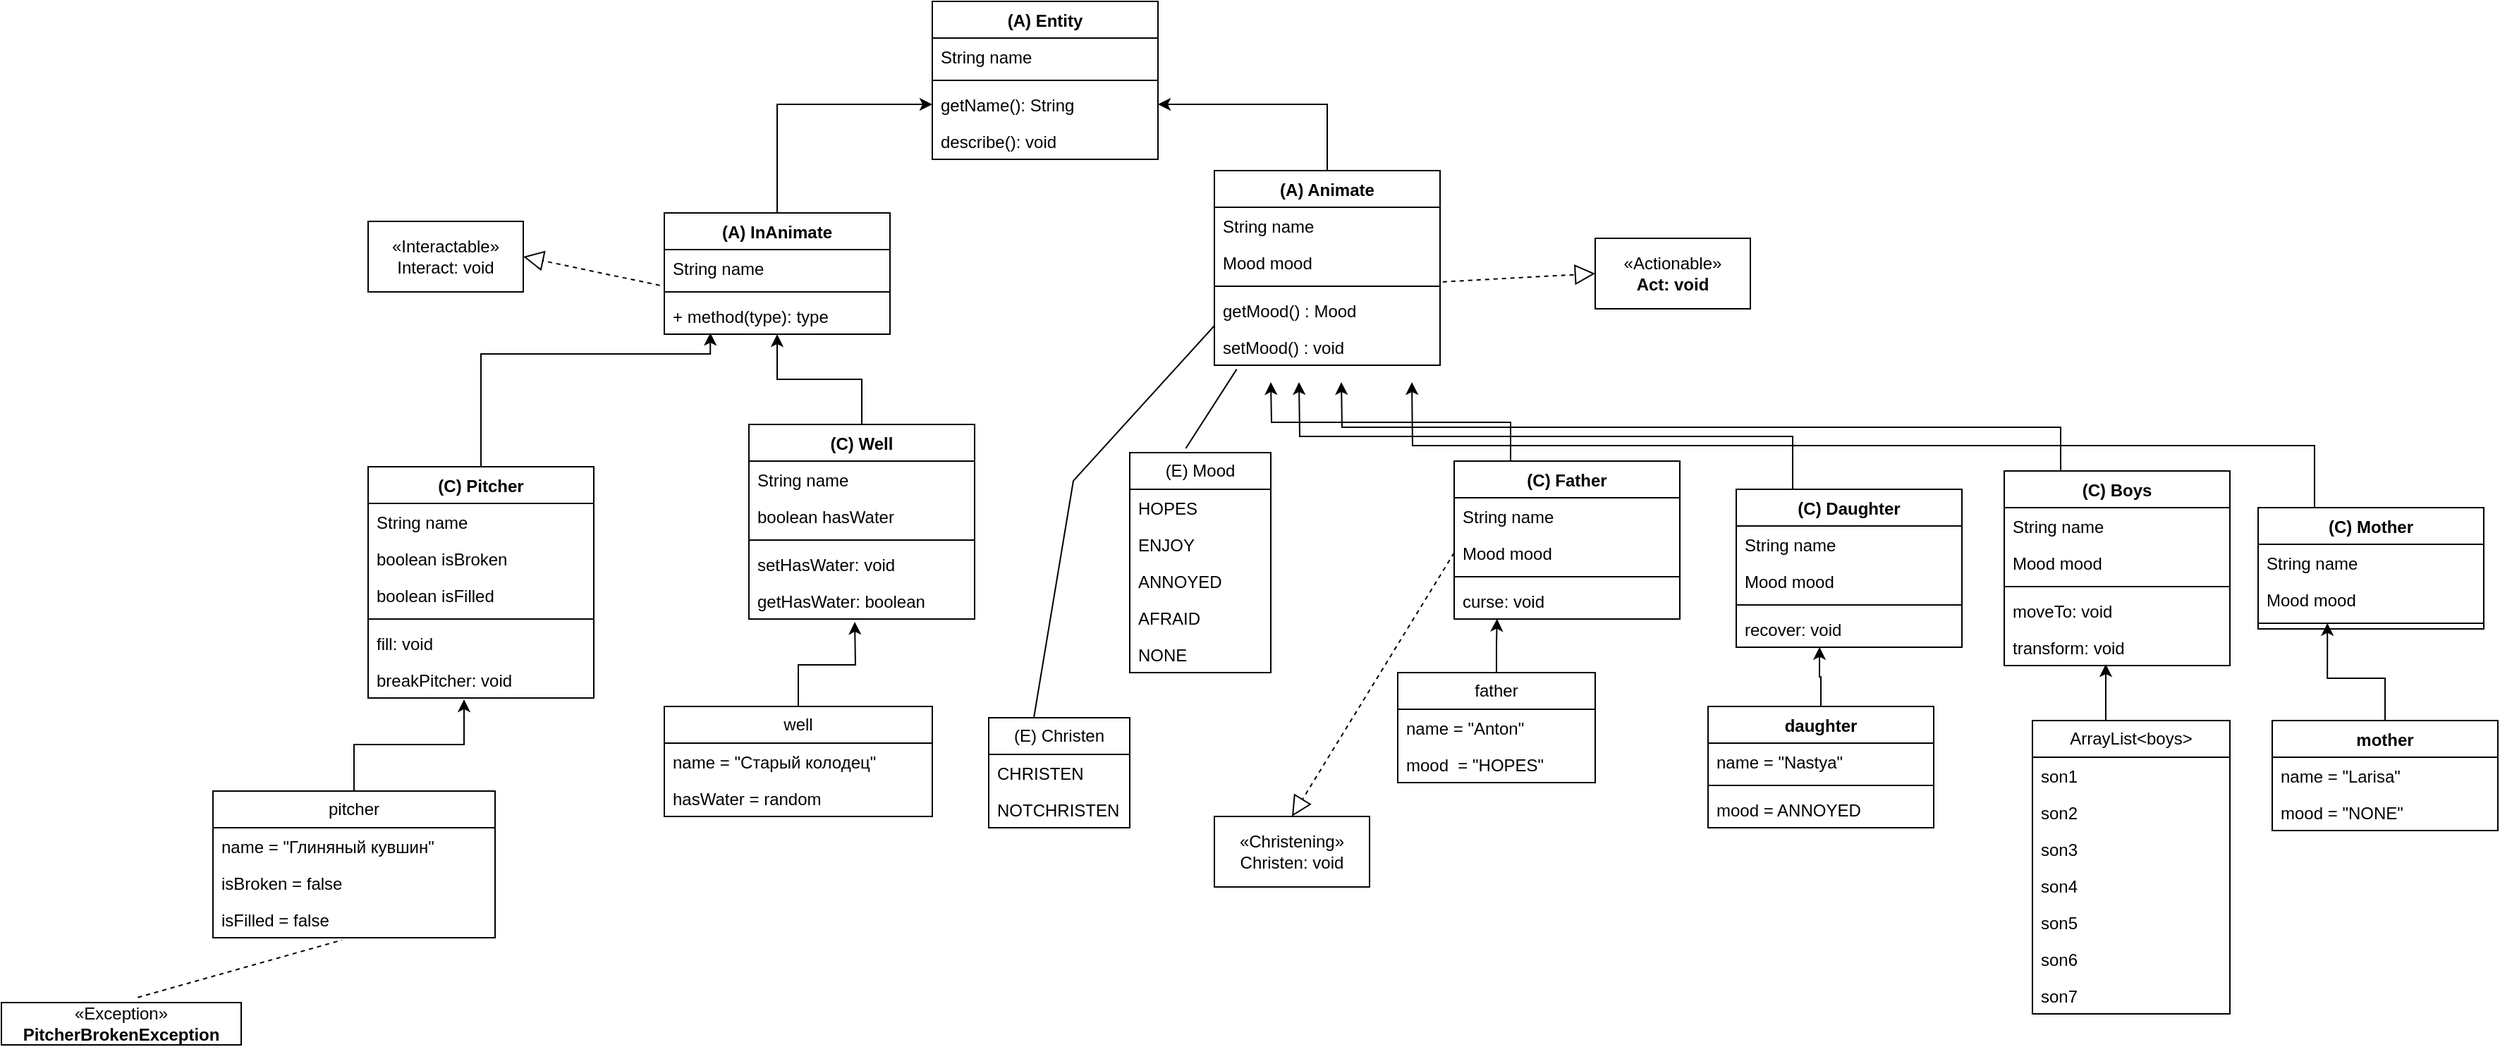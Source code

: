 <mxfile version="25.0.2">
  <diagram name="Страница — 1" id="azBhv01O-wjYVOBtYrfg">
    <mxGraphModel dx="1312" dy="895" grid="1" gridSize="10" guides="1" tooltips="1" connect="1" arrows="1" fold="1" page="1" pageScale="1" pageWidth="3300" pageHeight="2339" math="0" shadow="0">
      <root>
        <mxCell id="0" />
        <mxCell id="1" parent="0" />
        <mxCell id="X4Q98o9VTsKK6Nhpqr6--5" value="(A) Entity" style="swimlane;fontStyle=1;align=center;verticalAlign=top;childLayout=stackLayout;horizontal=1;startSize=26;horizontalStack=0;resizeParent=1;resizeParentMax=0;resizeLast=0;collapsible=1;marginBottom=0;whiteSpace=wrap;html=1;" parent="1" vertex="1">
          <mxGeometry x="1810" y="50" width="160" height="112" as="geometry" />
        </mxCell>
        <mxCell id="X4Q98o9VTsKK6Nhpqr6--6" value="String name&amp;nbsp;" style="text;strokeColor=none;fillColor=none;align=left;verticalAlign=top;spacingLeft=4;spacingRight=4;overflow=hidden;rotatable=0;points=[[0,0.5],[1,0.5]];portConstraint=eastwest;whiteSpace=wrap;html=1;" parent="X4Q98o9VTsKK6Nhpqr6--5" vertex="1">
          <mxGeometry y="26" width="160" height="26" as="geometry" />
        </mxCell>
        <mxCell id="X4Q98o9VTsKK6Nhpqr6--7" value="" style="line;strokeWidth=1;fillColor=none;align=left;verticalAlign=middle;spacingTop=-1;spacingLeft=3;spacingRight=3;rotatable=0;labelPosition=right;points=[];portConstraint=eastwest;strokeColor=inherit;" parent="X4Q98o9VTsKK6Nhpqr6--5" vertex="1">
          <mxGeometry y="52" width="160" height="8" as="geometry" />
        </mxCell>
        <mxCell id="X4Q98o9VTsKK6Nhpqr6--8" value="getName(): String" style="text;strokeColor=none;fillColor=none;align=left;verticalAlign=top;spacingLeft=4;spacingRight=4;overflow=hidden;rotatable=0;points=[[0,0.5],[1,0.5]];portConstraint=eastwest;whiteSpace=wrap;html=1;" parent="X4Q98o9VTsKK6Nhpqr6--5" vertex="1">
          <mxGeometry y="60" width="160" height="26" as="geometry" />
        </mxCell>
        <mxCell id="X4Q98o9VTsKK6Nhpqr6--76" value="describe(): void" style="text;strokeColor=none;fillColor=none;align=left;verticalAlign=top;spacingLeft=4;spacingRight=4;overflow=hidden;rotatable=0;points=[[0,0.5],[1,0.5]];portConstraint=eastwest;whiteSpace=wrap;html=1;" parent="X4Q98o9VTsKK6Nhpqr6--5" vertex="1">
          <mxGeometry y="86" width="160" height="26" as="geometry" />
        </mxCell>
        <mxCell id="X4Q98o9VTsKK6Nhpqr6--96" style="edgeStyle=orthogonalEdgeStyle;rounded=0;orthogonalLoop=1;jettySize=auto;html=1;exitX=0.5;exitY=0;exitDx=0;exitDy=0;entryX=1;entryY=0.5;entryDx=0;entryDy=0;" parent="1" source="X4Q98o9VTsKK6Nhpqr6--9" target="X4Q98o9VTsKK6Nhpqr6--8" edge="1">
          <mxGeometry relative="1" as="geometry" />
        </mxCell>
        <mxCell id="X4Q98o9VTsKK6Nhpqr6--9" value="(A) Animate" style="swimlane;fontStyle=1;align=center;verticalAlign=top;childLayout=stackLayout;horizontal=1;startSize=26;horizontalStack=0;resizeParent=1;resizeParentMax=0;resizeLast=0;collapsible=1;marginBottom=0;whiteSpace=wrap;html=1;" parent="1" vertex="1">
          <mxGeometry x="2010" y="170" width="160" height="138" as="geometry" />
        </mxCell>
        <mxCell id="X4Q98o9VTsKK6Nhpqr6--99" value="String name" style="text;strokeColor=none;fillColor=none;align=left;verticalAlign=top;spacingLeft=4;spacingRight=4;overflow=hidden;rotatable=0;points=[[0,0.5],[1,0.5]];portConstraint=eastwest;whiteSpace=wrap;html=1;" parent="X4Q98o9VTsKK6Nhpqr6--9" vertex="1">
          <mxGeometry y="26" width="160" height="26" as="geometry" />
        </mxCell>
        <mxCell id="X4Q98o9VTsKK6Nhpqr6--10" value="Mood mood" style="text;strokeColor=none;fillColor=none;align=left;verticalAlign=top;spacingLeft=4;spacingRight=4;overflow=hidden;rotatable=0;points=[[0,0.5],[1,0.5]];portConstraint=eastwest;whiteSpace=wrap;html=1;" parent="X4Q98o9VTsKK6Nhpqr6--9" vertex="1">
          <mxGeometry y="52" width="160" height="26" as="geometry" />
        </mxCell>
        <mxCell id="X4Q98o9VTsKK6Nhpqr6--11" value="" style="line;strokeWidth=1;fillColor=none;align=left;verticalAlign=middle;spacingTop=-1;spacingLeft=3;spacingRight=3;rotatable=0;labelPosition=right;points=[];portConstraint=eastwest;strokeColor=inherit;" parent="X4Q98o9VTsKK6Nhpqr6--9" vertex="1">
          <mxGeometry y="78" width="160" height="8" as="geometry" />
        </mxCell>
        <mxCell id="X4Q98o9VTsKK6Nhpqr6--12" value="getMood() : Mood" style="text;strokeColor=none;fillColor=none;align=left;verticalAlign=top;spacingLeft=4;spacingRight=4;overflow=hidden;rotatable=0;points=[[0,0.5],[1,0.5]];portConstraint=eastwest;whiteSpace=wrap;html=1;" parent="X4Q98o9VTsKK6Nhpqr6--9" vertex="1">
          <mxGeometry y="86" width="160" height="26" as="geometry" />
        </mxCell>
        <mxCell id="X4Q98o9VTsKK6Nhpqr6--98" value="setMood() : void" style="text;strokeColor=none;fillColor=none;align=left;verticalAlign=top;spacingLeft=4;spacingRight=4;overflow=hidden;rotatable=0;points=[[0,0.5],[1,0.5]];portConstraint=eastwest;whiteSpace=wrap;html=1;" parent="X4Q98o9VTsKK6Nhpqr6--9" vertex="1">
          <mxGeometry y="112" width="160" height="26" as="geometry" />
        </mxCell>
        <mxCell id="X4Q98o9VTsKK6Nhpqr6--95" style="edgeStyle=orthogonalEdgeStyle;rounded=0;orthogonalLoop=1;jettySize=auto;html=1;entryX=0;entryY=0.5;entryDx=0;entryDy=0;" parent="1" source="X4Q98o9VTsKK6Nhpqr6--17" target="X4Q98o9VTsKK6Nhpqr6--8" edge="1">
          <mxGeometry relative="1" as="geometry" />
        </mxCell>
        <mxCell id="X4Q98o9VTsKK6Nhpqr6--17" value="(A) InAnimate" style="swimlane;fontStyle=1;align=center;verticalAlign=top;childLayout=stackLayout;horizontal=1;startSize=26;horizontalStack=0;resizeParent=1;resizeParentMax=0;resizeLast=0;collapsible=1;marginBottom=0;whiteSpace=wrap;html=1;" parent="1" vertex="1">
          <mxGeometry x="1620" y="200" width="160" height="86" as="geometry" />
        </mxCell>
        <mxCell id="X4Q98o9VTsKK6Nhpqr6--18" value="String name" style="text;strokeColor=none;fillColor=none;align=left;verticalAlign=top;spacingLeft=4;spacingRight=4;overflow=hidden;rotatable=0;points=[[0,0.5],[1,0.5]];portConstraint=eastwest;whiteSpace=wrap;html=1;" parent="X4Q98o9VTsKK6Nhpqr6--17" vertex="1">
          <mxGeometry y="26" width="160" height="26" as="geometry" />
        </mxCell>
        <mxCell id="X4Q98o9VTsKK6Nhpqr6--19" value="" style="line;strokeWidth=1;fillColor=none;align=left;verticalAlign=middle;spacingTop=-1;spacingLeft=3;spacingRight=3;rotatable=0;labelPosition=right;points=[];portConstraint=eastwest;strokeColor=inherit;" parent="X4Q98o9VTsKK6Nhpqr6--17" vertex="1">
          <mxGeometry y="52" width="160" height="8" as="geometry" />
        </mxCell>
        <mxCell id="X4Q98o9VTsKK6Nhpqr6--20" value="+ method(type): type" style="text;strokeColor=none;fillColor=none;align=left;verticalAlign=top;spacingLeft=4;spacingRight=4;overflow=hidden;rotatable=0;points=[[0,0.5],[1,0.5]];portConstraint=eastwest;whiteSpace=wrap;html=1;" parent="X4Q98o9VTsKK6Nhpqr6--17" vertex="1">
          <mxGeometry y="60" width="160" height="26" as="geometry" />
        </mxCell>
        <mxCell id="X4Q98o9VTsKK6Nhpqr6--87" style="edgeStyle=orthogonalEdgeStyle;rounded=0;orthogonalLoop=1;jettySize=auto;html=1;exitX=0.5;exitY=0;exitDx=0;exitDy=0;entryX=0.5;entryY=1;entryDx=0;entryDy=0;" parent="1" source="X4Q98o9VTsKK6Nhpqr6--35" target="X4Q98o9VTsKK6Nhpqr6--17" edge="1">
          <mxGeometry relative="1" as="geometry">
            <mxPoint x="1700" y="300" as="targetPoint" />
          </mxGeometry>
        </mxCell>
        <mxCell id="X4Q98o9VTsKK6Nhpqr6--35" value="(С) Well" style="swimlane;fontStyle=1;align=center;verticalAlign=top;childLayout=stackLayout;horizontal=1;startSize=26;horizontalStack=0;resizeParent=1;resizeParentMax=0;resizeLast=0;collapsible=1;marginBottom=0;whiteSpace=wrap;html=1;" parent="1" vertex="1">
          <mxGeometry x="1680" y="350" width="160" height="138" as="geometry" />
        </mxCell>
        <mxCell id="X4Q98o9VTsKK6Nhpqr6--36" value="String name" style="text;strokeColor=none;fillColor=none;align=left;verticalAlign=top;spacingLeft=4;spacingRight=4;overflow=hidden;rotatable=0;points=[[0,0.5],[1,0.5]];portConstraint=eastwest;whiteSpace=wrap;html=1;" parent="X4Q98o9VTsKK6Nhpqr6--35" vertex="1">
          <mxGeometry y="26" width="160" height="26" as="geometry" />
        </mxCell>
        <mxCell id="X4Q98o9VTsKK6Nhpqr6--136" value="boolean hasWater" style="text;strokeColor=none;fillColor=none;align=left;verticalAlign=top;spacingLeft=4;spacingRight=4;overflow=hidden;rotatable=0;points=[[0,0.5],[1,0.5]];portConstraint=eastwest;whiteSpace=wrap;html=1;" parent="X4Q98o9VTsKK6Nhpqr6--35" vertex="1">
          <mxGeometry y="52" width="160" height="26" as="geometry" />
        </mxCell>
        <mxCell id="X4Q98o9VTsKK6Nhpqr6--37" value="" style="line;strokeWidth=1;fillColor=none;align=left;verticalAlign=middle;spacingTop=-1;spacingLeft=3;spacingRight=3;rotatable=0;labelPosition=right;points=[];portConstraint=eastwest;strokeColor=inherit;" parent="X4Q98o9VTsKK6Nhpqr6--35" vertex="1">
          <mxGeometry y="78" width="160" height="8" as="geometry" />
        </mxCell>
        <mxCell id="X4Q98o9VTsKK6Nhpqr6--38" value="setHasWater: void&lt;div&gt;&lt;br&gt;&lt;/div&gt;" style="text;strokeColor=none;fillColor=none;align=left;verticalAlign=top;spacingLeft=4;spacingRight=4;overflow=hidden;rotatable=0;points=[[0,0.5],[1,0.5]];portConstraint=eastwest;whiteSpace=wrap;html=1;" parent="X4Q98o9VTsKK6Nhpqr6--35" vertex="1">
          <mxGeometry y="86" width="160" height="26" as="geometry" />
        </mxCell>
        <mxCell id="X4Q98o9VTsKK6Nhpqr6--137" value="getHasWater: boolean&lt;div&gt;&lt;br&gt;&lt;/div&gt;" style="text;strokeColor=none;fillColor=none;align=left;verticalAlign=top;spacingLeft=4;spacingRight=4;overflow=hidden;rotatable=0;points=[[0,0.5],[1,0.5]];portConstraint=eastwest;whiteSpace=wrap;html=1;" parent="X4Q98o9VTsKK6Nhpqr6--35" vertex="1">
          <mxGeometry y="112" width="160" height="26" as="geometry" />
        </mxCell>
        <mxCell id="X4Q98o9VTsKK6Nhpqr6--89" style="edgeStyle=orthogonalEdgeStyle;rounded=0;orthogonalLoop=1;jettySize=auto;html=1;entryX=0.204;entryY=0.962;entryDx=0;entryDy=0;entryPerimeter=0;" parent="1" source="X4Q98o9VTsKK6Nhpqr6--47" target="X4Q98o9VTsKK6Nhpqr6--20" edge="1">
          <mxGeometry relative="1" as="geometry">
            <mxPoint x="1520" y="300" as="targetPoint" />
            <Array as="points">
              <mxPoint x="1490" y="300" />
              <mxPoint x="1653" y="300" />
            </Array>
          </mxGeometry>
        </mxCell>
        <mxCell id="X4Q98o9VTsKK6Nhpqr6--47" value="(С) Pitcher" style="swimlane;fontStyle=1;align=center;verticalAlign=top;childLayout=stackLayout;horizontal=1;startSize=26;horizontalStack=0;resizeParent=1;resizeParentMax=0;resizeLast=0;collapsible=1;marginBottom=0;whiteSpace=wrap;html=1;" parent="1" vertex="1">
          <mxGeometry x="1410" y="380" width="160" height="164" as="geometry" />
        </mxCell>
        <mxCell id="X4Q98o9VTsKK6Nhpqr6--48" value="String name&amp;nbsp;&lt;div&gt;&lt;br&gt;&lt;/div&gt;" style="text;strokeColor=none;fillColor=none;align=left;verticalAlign=top;spacingLeft=4;spacingRight=4;overflow=hidden;rotatable=0;points=[[0,0.5],[1,0.5]];portConstraint=eastwest;whiteSpace=wrap;html=1;" parent="X4Q98o9VTsKK6Nhpqr6--47" vertex="1">
          <mxGeometry y="26" width="160" height="26" as="geometry" />
        </mxCell>
        <mxCell id="X4Q98o9VTsKK6Nhpqr6--133" value="boolean isBroken" style="text;strokeColor=none;fillColor=none;align=left;verticalAlign=top;spacingLeft=4;spacingRight=4;overflow=hidden;rotatable=0;points=[[0,0.5],[1,0.5]];portConstraint=eastwest;whiteSpace=wrap;html=1;" parent="X4Q98o9VTsKK6Nhpqr6--47" vertex="1">
          <mxGeometry y="52" width="160" height="26" as="geometry" />
        </mxCell>
        <mxCell id="X4Q98o9VTsKK6Nhpqr6--134" value="boolean isFilled" style="text;strokeColor=none;fillColor=none;align=left;verticalAlign=top;spacingLeft=4;spacingRight=4;overflow=hidden;rotatable=0;points=[[0,0.5],[1,0.5]];portConstraint=eastwest;whiteSpace=wrap;html=1;" parent="X4Q98o9VTsKK6Nhpqr6--47" vertex="1">
          <mxGeometry y="78" width="160" height="26" as="geometry" />
        </mxCell>
        <mxCell id="X4Q98o9VTsKK6Nhpqr6--49" value="" style="line;strokeWidth=1;fillColor=none;align=left;verticalAlign=middle;spacingTop=-1;spacingLeft=3;spacingRight=3;rotatable=0;labelPosition=right;points=[];portConstraint=eastwest;strokeColor=inherit;" parent="X4Q98o9VTsKK6Nhpqr6--47" vertex="1">
          <mxGeometry y="104" width="160" height="8" as="geometry" />
        </mxCell>
        <mxCell id="X4Q98o9VTsKK6Nhpqr6--50" value="fill: void" style="text;strokeColor=none;fillColor=none;align=left;verticalAlign=top;spacingLeft=4;spacingRight=4;overflow=hidden;rotatable=0;points=[[0,0.5],[1,0.5]];portConstraint=eastwest;whiteSpace=wrap;html=1;" parent="X4Q98o9VTsKK6Nhpqr6--47" vertex="1">
          <mxGeometry y="112" width="160" height="26" as="geometry" />
        </mxCell>
        <mxCell id="X4Q98o9VTsKK6Nhpqr6--135" value="breakPitcher: void" style="text;strokeColor=none;fillColor=none;align=left;verticalAlign=top;spacingLeft=4;spacingRight=4;overflow=hidden;rotatable=0;points=[[0,0.5],[1,0.5]];portConstraint=eastwest;whiteSpace=wrap;html=1;" parent="X4Q98o9VTsKK6Nhpqr6--47" vertex="1">
          <mxGeometry y="138" width="160" height="26" as="geometry" />
        </mxCell>
        <mxCell id="X4Q98o9VTsKK6Nhpqr6--132" style="edgeStyle=orthogonalEdgeStyle;rounded=0;orthogonalLoop=1;jettySize=auto;html=1;exitX=0.25;exitY=0;exitDx=0;exitDy=0;" parent="1" source="X4Q98o9VTsKK6Nhpqr6--55" edge="1">
          <mxGeometry relative="1" as="geometry">
            <mxPoint x="2150.0" y="320" as="targetPoint" />
          </mxGeometry>
        </mxCell>
        <mxCell id="X4Q98o9VTsKK6Nhpqr6--55" value="(С) Mother" style="swimlane;fontStyle=1;align=center;verticalAlign=top;childLayout=stackLayout;horizontal=1;startSize=26;horizontalStack=0;resizeParent=1;resizeParentMax=0;resizeLast=0;collapsible=1;marginBottom=0;whiteSpace=wrap;html=1;" parent="1" vertex="1">
          <mxGeometry x="2750" y="409" width="160" height="86" as="geometry" />
        </mxCell>
        <mxCell id="X4Q98o9VTsKK6Nhpqr6--56" value="String name" style="text;strokeColor=none;fillColor=none;align=left;verticalAlign=top;spacingLeft=4;spacingRight=4;overflow=hidden;rotatable=0;points=[[0,0.5],[1,0.5]];portConstraint=eastwest;whiteSpace=wrap;html=1;" parent="X4Q98o9VTsKK6Nhpqr6--55" vertex="1">
          <mxGeometry y="26" width="160" height="26" as="geometry" />
        </mxCell>
        <mxCell id="X4Q98o9VTsKK6Nhpqr6--58" value="Mood mood" style="text;strokeColor=none;fillColor=none;align=left;verticalAlign=top;spacingLeft=4;spacingRight=4;overflow=hidden;rotatable=0;points=[[0,0.5],[1,0.5]];portConstraint=eastwest;whiteSpace=wrap;html=1;" parent="X4Q98o9VTsKK6Nhpqr6--55" vertex="1">
          <mxGeometry y="52" width="160" height="26" as="geometry" />
        </mxCell>
        <mxCell id="X4Q98o9VTsKK6Nhpqr6--57" value="" style="line;strokeWidth=1;fillColor=none;align=left;verticalAlign=middle;spacingTop=-1;spacingLeft=3;spacingRight=3;rotatable=0;labelPosition=right;points=[];portConstraint=eastwest;strokeColor=inherit;" parent="X4Q98o9VTsKK6Nhpqr6--55" vertex="1">
          <mxGeometry y="78" width="160" height="8" as="geometry" />
        </mxCell>
        <mxCell id="X4Q98o9VTsKK6Nhpqr6--131" style="edgeStyle=orthogonalEdgeStyle;rounded=0;orthogonalLoop=1;jettySize=auto;html=1;exitX=0.25;exitY=0;exitDx=0;exitDy=0;" parent="1" source="X4Q98o9VTsKK6Nhpqr6--59" edge="1">
          <mxGeometry relative="1" as="geometry">
            <mxPoint x="2100.0" y="320" as="targetPoint" />
          </mxGeometry>
        </mxCell>
        <mxCell id="X4Q98o9VTsKK6Nhpqr6--59" value="(С) Boys" style="swimlane;fontStyle=1;align=center;verticalAlign=top;childLayout=stackLayout;horizontal=1;startSize=26;horizontalStack=0;resizeParent=1;resizeParentMax=0;resizeLast=0;collapsible=1;marginBottom=0;whiteSpace=wrap;html=1;" parent="1" vertex="1">
          <mxGeometry x="2570" y="383" width="160" height="138" as="geometry" />
        </mxCell>
        <mxCell id="X4Q98o9VTsKK6Nhpqr6--60" value="String name&lt;div&gt;&lt;br&gt;&lt;/div&gt;" style="text;strokeColor=none;fillColor=none;align=left;verticalAlign=top;spacingLeft=4;spacingRight=4;overflow=hidden;rotatable=0;points=[[0,0.5],[1,0.5]];portConstraint=eastwest;whiteSpace=wrap;html=1;" parent="X4Q98o9VTsKK6Nhpqr6--59" vertex="1">
          <mxGeometry y="26" width="160" height="26" as="geometry" />
        </mxCell>
        <mxCell id="X4Q98o9VTsKK6Nhpqr6--125" value="&lt;div&gt;Mood mood&lt;/div&gt;" style="text;strokeColor=none;fillColor=none;align=left;verticalAlign=top;spacingLeft=4;spacingRight=4;overflow=hidden;rotatable=0;points=[[0,0.5],[1,0.5]];portConstraint=eastwest;whiteSpace=wrap;html=1;" parent="X4Q98o9VTsKK6Nhpqr6--59" vertex="1">
          <mxGeometry y="52" width="160" height="26" as="geometry" />
        </mxCell>
        <mxCell id="X4Q98o9VTsKK6Nhpqr6--61" value="" style="line;strokeWidth=1;fillColor=none;align=left;verticalAlign=middle;spacingTop=-1;spacingLeft=3;spacingRight=3;rotatable=0;labelPosition=right;points=[];portConstraint=eastwest;strokeColor=inherit;" parent="X4Q98o9VTsKK6Nhpqr6--59" vertex="1">
          <mxGeometry y="78" width="160" height="8" as="geometry" />
        </mxCell>
        <mxCell id="X4Q98o9VTsKK6Nhpqr6--62" value="moveTo: void" style="text;strokeColor=none;fillColor=none;align=left;verticalAlign=top;spacingLeft=4;spacingRight=4;overflow=hidden;rotatable=0;points=[[0,0.5],[1,0.5]];portConstraint=eastwest;whiteSpace=wrap;html=1;" parent="X4Q98o9VTsKK6Nhpqr6--59" vertex="1">
          <mxGeometry y="86" width="160" height="26" as="geometry" />
        </mxCell>
        <mxCell id="X4Q98o9VTsKK6Nhpqr6--126" value="transform: void" style="text;strokeColor=none;fillColor=none;align=left;verticalAlign=top;spacingLeft=4;spacingRight=4;overflow=hidden;rotatable=0;points=[[0,0.5],[1,0.5]];portConstraint=eastwest;whiteSpace=wrap;html=1;" parent="X4Q98o9VTsKK6Nhpqr6--59" vertex="1">
          <mxGeometry y="112" width="160" height="26" as="geometry" />
        </mxCell>
        <mxCell id="X4Q98o9VTsKK6Nhpqr6--130" style="edgeStyle=orthogonalEdgeStyle;rounded=0;orthogonalLoop=1;jettySize=auto;html=1;exitX=0.25;exitY=0;exitDx=0;exitDy=0;" parent="1" source="X4Q98o9VTsKK6Nhpqr6--63" edge="1">
          <mxGeometry relative="1" as="geometry">
            <mxPoint x="2070" y="320" as="targetPoint" />
          </mxGeometry>
        </mxCell>
        <mxCell id="X4Q98o9VTsKK6Nhpqr6--63" value="(С) Daughter" style="swimlane;fontStyle=1;align=center;verticalAlign=top;childLayout=stackLayout;horizontal=1;startSize=26;horizontalStack=0;resizeParent=1;resizeParentMax=0;resizeLast=0;collapsible=1;marginBottom=0;whiteSpace=wrap;html=1;" parent="1" vertex="1">
          <mxGeometry x="2380" y="396" width="160" height="112" as="geometry" />
        </mxCell>
        <mxCell id="X4Q98o9VTsKK6Nhpqr6--64" value="String name" style="text;strokeColor=none;fillColor=none;align=left;verticalAlign=top;spacingLeft=4;spacingRight=4;overflow=hidden;rotatable=0;points=[[0,0.5],[1,0.5]];portConstraint=eastwest;whiteSpace=wrap;html=1;" parent="X4Q98o9VTsKK6Nhpqr6--63" vertex="1">
          <mxGeometry y="26" width="160" height="26" as="geometry" />
        </mxCell>
        <mxCell id="X4Q98o9VTsKK6Nhpqr6--127" value="Mood mood" style="text;strokeColor=none;fillColor=none;align=left;verticalAlign=top;spacingLeft=4;spacingRight=4;overflow=hidden;rotatable=0;points=[[0,0.5],[1,0.5]];portConstraint=eastwest;whiteSpace=wrap;html=1;" parent="X4Q98o9VTsKK6Nhpqr6--63" vertex="1">
          <mxGeometry y="52" width="160" height="26" as="geometry" />
        </mxCell>
        <mxCell id="X4Q98o9VTsKK6Nhpqr6--65" value="" style="line;strokeWidth=1;fillColor=none;align=left;verticalAlign=middle;spacingTop=-1;spacingLeft=3;spacingRight=3;rotatable=0;labelPosition=right;points=[];portConstraint=eastwest;strokeColor=inherit;" parent="X4Q98o9VTsKK6Nhpqr6--63" vertex="1">
          <mxGeometry y="78" width="160" height="8" as="geometry" />
        </mxCell>
        <mxCell id="X4Q98o9VTsKK6Nhpqr6--66" value="recover: void" style="text;strokeColor=none;fillColor=none;align=left;verticalAlign=top;spacingLeft=4;spacingRight=4;overflow=hidden;rotatable=0;points=[[0,0.5],[1,0.5]];portConstraint=eastwest;whiteSpace=wrap;html=1;" parent="X4Q98o9VTsKK6Nhpqr6--63" vertex="1">
          <mxGeometry y="86" width="160" height="26" as="geometry" />
        </mxCell>
        <mxCell id="X4Q98o9VTsKK6Nhpqr6--72" value="(E) Mood" style="swimlane;fontStyle=0;childLayout=stackLayout;horizontal=1;startSize=26;fillColor=none;horizontalStack=0;resizeParent=1;resizeParentMax=0;resizeLast=0;collapsible=1;marginBottom=0;whiteSpace=wrap;html=1;" parent="1" vertex="1">
          <mxGeometry x="1950" y="370" width="100" height="156" as="geometry" />
        </mxCell>
        <mxCell id="X4Q98o9VTsKK6Nhpqr6--73" value="HOPES" style="text;strokeColor=none;fillColor=none;align=left;verticalAlign=top;spacingLeft=4;spacingRight=4;overflow=hidden;rotatable=0;points=[[0,0.5],[1,0.5]];portConstraint=eastwest;whiteSpace=wrap;html=1;" parent="X4Q98o9VTsKK6Nhpqr6--72" vertex="1">
          <mxGeometry y="26" width="100" height="26" as="geometry" />
        </mxCell>
        <mxCell id="X4Q98o9VTsKK6Nhpqr6--74" value="ENJOY" style="text;strokeColor=none;fillColor=none;align=left;verticalAlign=top;spacingLeft=4;spacingRight=4;overflow=hidden;rotatable=0;points=[[0,0.5],[1,0.5]];portConstraint=eastwest;whiteSpace=wrap;html=1;" parent="X4Q98o9VTsKK6Nhpqr6--72" vertex="1">
          <mxGeometry y="52" width="100" height="26" as="geometry" />
        </mxCell>
        <mxCell id="X4Q98o9VTsKK6Nhpqr6--75" value="ANNOYED" style="text;strokeColor=none;fillColor=none;align=left;verticalAlign=top;spacingLeft=4;spacingRight=4;overflow=hidden;rotatable=0;points=[[0,0.5],[1,0.5]];portConstraint=eastwest;whiteSpace=wrap;html=1;" parent="X4Q98o9VTsKK6Nhpqr6--72" vertex="1">
          <mxGeometry y="78" width="100" height="26" as="geometry" />
        </mxCell>
        <mxCell id="X4Q98o9VTsKK6Nhpqr6--138" value="AFRAID" style="text;strokeColor=none;fillColor=none;align=left;verticalAlign=top;spacingLeft=4;spacingRight=4;overflow=hidden;rotatable=0;points=[[0,0.5],[1,0.5]];portConstraint=eastwest;whiteSpace=wrap;html=1;" parent="X4Q98o9VTsKK6Nhpqr6--72" vertex="1">
          <mxGeometry y="104" width="100" height="26" as="geometry" />
        </mxCell>
        <mxCell id="X4Q98o9VTsKK6Nhpqr6--140" value="NONE" style="text;strokeColor=none;fillColor=none;align=left;verticalAlign=top;spacingLeft=4;spacingRight=4;overflow=hidden;rotatable=0;points=[[0,0.5],[1,0.5]];portConstraint=eastwest;whiteSpace=wrap;html=1;" parent="X4Q98o9VTsKK6Nhpqr6--72" vertex="1">
          <mxGeometry y="130" width="100" height="26" as="geometry" />
        </mxCell>
        <mxCell id="X4Q98o9VTsKK6Nhpqr6--85" value="«Actionable»&lt;br&gt;&lt;b&gt;Act: void&lt;/b&gt;" style="html=1;whiteSpace=wrap;" parent="1" vertex="1">
          <mxGeometry x="2280" y="218" width="110" height="50" as="geometry" />
        </mxCell>
        <mxCell id="X4Q98o9VTsKK6Nhpqr6--86" value="«Interactable»&lt;br&gt;&lt;div&gt;Interact: void&lt;/div&gt;" style="html=1;whiteSpace=wrap;" parent="1" vertex="1">
          <mxGeometry x="1410" y="206" width="110" height="50" as="geometry" />
        </mxCell>
        <mxCell id="X4Q98o9VTsKK6Nhpqr6--93" value="" style="endArrow=block;dashed=1;endFill=0;endSize=12;html=1;rounded=0;exitX=-0.02;exitY=0.976;exitDx=0;exitDy=0;entryX=1;entryY=0.5;entryDx=0;entryDy=0;exitPerimeter=0;" parent="1" source="X4Q98o9VTsKK6Nhpqr6--18" target="X4Q98o9VTsKK6Nhpqr6--86" edge="1">
          <mxGeometry width="160" relative="1" as="geometry">
            <mxPoint x="1500" y="220" as="sourcePoint" />
            <mxPoint x="1530" y="243" as="targetPoint" />
          </mxGeometry>
        </mxCell>
        <mxCell id="X4Q98o9VTsKK6Nhpqr6--94" value="" style="endArrow=block;dashed=1;endFill=0;endSize=12;html=1;rounded=0;entryX=0;entryY=0.5;entryDx=0;entryDy=0;exitX=1.012;exitY=1.034;exitDx=0;exitDy=0;exitPerimeter=0;" parent="1" source="X4Q98o9VTsKK6Nhpqr6--10" target="X4Q98o9VTsKK6Nhpqr6--85" edge="1">
          <mxGeometry width="160" relative="1" as="geometry">
            <mxPoint x="1970" y="340" as="sourcePoint" />
            <mxPoint x="2130" y="340" as="targetPoint" />
            <Array as="points" />
          </mxGeometry>
        </mxCell>
        <mxCell id="X4Q98o9VTsKK6Nhpqr6--129" style="edgeStyle=orthogonalEdgeStyle;rounded=0;orthogonalLoop=1;jettySize=auto;html=1;exitX=0.25;exitY=0;exitDx=0;exitDy=0;" parent="1" source="X4Q98o9VTsKK6Nhpqr6--112" edge="1">
          <mxGeometry relative="1" as="geometry">
            <mxPoint x="2050.0" y="320" as="targetPoint" />
          </mxGeometry>
        </mxCell>
        <mxCell id="X4Q98o9VTsKK6Nhpqr6--112" value="(С) Father" style="swimlane;fontStyle=1;align=center;verticalAlign=top;childLayout=stackLayout;horizontal=1;startSize=26;horizontalStack=0;resizeParent=1;resizeParentMax=0;resizeLast=0;collapsible=1;marginBottom=0;whiteSpace=wrap;html=1;" parent="1" vertex="1">
          <mxGeometry x="2180" y="376" width="160" height="112" as="geometry" />
        </mxCell>
        <mxCell id="X4Q98o9VTsKK6Nhpqr6--120" value="String name" style="text;strokeColor=none;fillColor=none;align=left;verticalAlign=top;spacingLeft=4;spacingRight=4;overflow=hidden;rotatable=0;points=[[0,0.5],[1,0.5]];portConstraint=eastwest;whiteSpace=wrap;html=1;" parent="X4Q98o9VTsKK6Nhpqr6--112" vertex="1">
          <mxGeometry y="26" width="160" height="26" as="geometry" />
        </mxCell>
        <mxCell id="X4Q98o9VTsKK6Nhpqr6--113" value="Mood mood" style="text;strokeColor=none;fillColor=none;align=left;verticalAlign=top;spacingLeft=4;spacingRight=4;overflow=hidden;rotatable=0;points=[[0,0.5],[1,0.5]];portConstraint=eastwest;whiteSpace=wrap;html=1;" parent="X4Q98o9VTsKK6Nhpqr6--112" vertex="1">
          <mxGeometry y="52" width="160" height="26" as="geometry" />
        </mxCell>
        <mxCell id="X4Q98o9VTsKK6Nhpqr6--114" value="" style="line;strokeWidth=1;fillColor=none;align=left;verticalAlign=middle;spacingTop=-1;spacingLeft=3;spacingRight=3;rotatable=0;labelPosition=right;points=[];portConstraint=eastwest;strokeColor=inherit;" parent="X4Q98o9VTsKK6Nhpqr6--112" vertex="1">
          <mxGeometry y="78" width="160" height="8" as="geometry" />
        </mxCell>
        <mxCell id="X4Q98o9VTsKK6Nhpqr6--115" value="curse: void" style="text;strokeColor=none;fillColor=none;align=left;verticalAlign=top;spacingLeft=4;spacingRight=4;overflow=hidden;rotatable=0;points=[[0,0.5],[1,0.5]];portConstraint=eastwest;whiteSpace=wrap;html=1;" parent="X4Q98o9VTsKK6Nhpqr6--112" vertex="1">
          <mxGeometry y="86" width="160" height="26" as="geometry" />
        </mxCell>
        <mxCell id="X4Q98o9VTsKK6Nhpqr6--141" value="" style="endArrow=none;html=1;rounded=0;entryX=0.099;entryY=1.108;entryDx=0;entryDy=0;entryPerimeter=0;exitX=0.397;exitY=-0.019;exitDx=0;exitDy=0;exitPerimeter=0;" parent="1" source="X4Q98o9VTsKK6Nhpqr6--72" target="X4Q98o9VTsKK6Nhpqr6--98" edge="1">
          <mxGeometry relative="1" as="geometry">
            <mxPoint x="1990" y="360" as="sourcePoint" />
            <mxPoint x="2120" y="310" as="targetPoint" />
          </mxGeometry>
        </mxCell>
        <mxCell id="X4Q98o9VTsKK6Nhpqr6--142" value="pitcher" style="swimlane;fontStyle=0;childLayout=stackLayout;horizontal=1;startSize=26;fillColor=none;horizontalStack=0;resizeParent=1;resizeParentMax=0;resizeLast=0;collapsible=1;marginBottom=0;whiteSpace=wrap;html=1;" parent="1" vertex="1">
          <mxGeometry x="1300" y="610" width="200" height="104" as="geometry" />
        </mxCell>
        <mxCell id="X4Q98o9VTsKK6Nhpqr6--143" value="name = &quot;Глиняный кувшин&quot;" style="text;strokeColor=none;fillColor=none;align=left;verticalAlign=top;spacingLeft=4;spacingRight=4;overflow=hidden;rotatable=0;points=[[0,0.5],[1,0.5]];portConstraint=eastwest;whiteSpace=wrap;html=1;" parent="X4Q98o9VTsKK6Nhpqr6--142" vertex="1">
          <mxGeometry y="26" width="200" height="26" as="geometry" />
        </mxCell>
        <mxCell id="X4Q98o9VTsKK6Nhpqr6--144" value="isBroken = false" style="text;strokeColor=none;fillColor=none;align=left;verticalAlign=top;spacingLeft=4;spacingRight=4;overflow=hidden;rotatable=0;points=[[0,0.5],[1,0.5]];portConstraint=eastwest;whiteSpace=wrap;html=1;" parent="X4Q98o9VTsKK6Nhpqr6--142" vertex="1">
          <mxGeometry y="52" width="200" height="26" as="geometry" />
        </mxCell>
        <mxCell id="X4Q98o9VTsKK6Nhpqr6--145" value="isFilled = false" style="text;strokeColor=none;fillColor=none;align=left;verticalAlign=top;spacingLeft=4;spacingRight=4;overflow=hidden;rotatable=0;points=[[0,0.5],[1,0.5]];portConstraint=eastwest;whiteSpace=wrap;html=1;" parent="X4Q98o9VTsKK6Nhpqr6--142" vertex="1">
          <mxGeometry y="78" width="200" height="26" as="geometry" />
        </mxCell>
        <mxCell id="X4Q98o9VTsKK6Nhpqr6--147" style="edgeStyle=orthogonalEdgeStyle;rounded=0;orthogonalLoop=1;jettySize=auto;html=1;exitX=0.5;exitY=0;exitDx=0;exitDy=0;entryX=0.425;entryY=1.038;entryDx=0;entryDy=0;entryPerimeter=0;" parent="1" source="X4Q98o9VTsKK6Nhpqr6--142" target="X4Q98o9VTsKK6Nhpqr6--135" edge="1">
          <mxGeometry relative="1" as="geometry" />
        </mxCell>
        <mxCell id="X4Q98o9VTsKK6Nhpqr6--152" style="edgeStyle=orthogonalEdgeStyle;rounded=0;orthogonalLoop=1;jettySize=auto;html=1;exitX=0.5;exitY=0;exitDx=0;exitDy=0;" parent="1" source="X4Q98o9VTsKK6Nhpqr6--148" edge="1">
          <mxGeometry relative="1" as="geometry">
            <mxPoint x="1755" y="490" as="targetPoint" />
          </mxGeometry>
        </mxCell>
        <mxCell id="X4Q98o9VTsKK6Nhpqr6--148" value="well" style="swimlane;fontStyle=0;childLayout=stackLayout;horizontal=1;startSize=26;fillColor=none;horizontalStack=0;resizeParent=1;resizeParentMax=0;resizeLast=0;collapsible=1;marginBottom=0;whiteSpace=wrap;html=1;" parent="1" vertex="1">
          <mxGeometry x="1620" y="550" width="190" height="78" as="geometry" />
        </mxCell>
        <mxCell id="X4Q98o9VTsKK6Nhpqr6--149" value="name = &quot;Старый колодец&quot;" style="text;strokeColor=none;fillColor=none;align=left;verticalAlign=top;spacingLeft=4;spacingRight=4;overflow=hidden;rotatable=0;points=[[0,0.5],[1,0.5]];portConstraint=eastwest;whiteSpace=wrap;html=1;" parent="X4Q98o9VTsKK6Nhpqr6--148" vertex="1">
          <mxGeometry y="26" width="190" height="26" as="geometry" />
        </mxCell>
        <mxCell id="X4Q98o9VTsKK6Nhpqr6--150" value="hasWater = random" style="text;strokeColor=none;fillColor=none;align=left;verticalAlign=top;spacingLeft=4;spacingRight=4;overflow=hidden;rotatable=0;points=[[0,0.5],[1,0.5]];portConstraint=eastwest;whiteSpace=wrap;html=1;" parent="X4Q98o9VTsKK6Nhpqr6--148" vertex="1">
          <mxGeometry y="52" width="190" height="26" as="geometry" />
        </mxCell>
        <mxCell id="X4Q98o9VTsKK6Nhpqr6--157" value="father" style="swimlane;fontStyle=0;childLayout=stackLayout;horizontal=1;startSize=26;fillColor=none;horizontalStack=0;resizeParent=1;resizeParentMax=0;resizeLast=0;collapsible=1;marginBottom=0;whiteSpace=wrap;html=1;" parent="1" vertex="1">
          <mxGeometry x="2140" y="526" width="140" height="78" as="geometry" />
        </mxCell>
        <mxCell id="X4Q98o9VTsKK6Nhpqr6--158" value="name = &quot;Anton&quot;" style="text;strokeColor=none;fillColor=none;align=left;verticalAlign=top;spacingLeft=4;spacingRight=4;overflow=hidden;rotatable=0;points=[[0,0.5],[1,0.5]];portConstraint=eastwest;whiteSpace=wrap;html=1;" parent="X4Q98o9VTsKK6Nhpqr6--157" vertex="1">
          <mxGeometry y="26" width="140" height="26" as="geometry" />
        </mxCell>
        <mxCell id="X4Q98o9VTsKK6Nhpqr6--159" value="mood&amp;nbsp; = &quot;HOPES&quot;" style="text;strokeColor=none;fillColor=none;align=left;verticalAlign=top;spacingLeft=4;spacingRight=4;overflow=hidden;rotatable=0;points=[[0,0.5],[1,0.5]];portConstraint=eastwest;whiteSpace=wrap;html=1;" parent="X4Q98o9VTsKK6Nhpqr6--157" vertex="1">
          <mxGeometry y="52" width="140" height="26" as="geometry" />
        </mxCell>
        <mxCell id="X4Q98o9VTsKK6Nhpqr6--161" value="daughter" style="swimlane;fontStyle=1;align=center;verticalAlign=top;childLayout=stackLayout;horizontal=1;startSize=26;horizontalStack=0;resizeParent=1;resizeParentMax=0;resizeLast=0;collapsible=1;marginBottom=0;whiteSpace=wrap;html=1;" parent="1" vertex="1">
          <mxGeometry x="2360" y="550" width="160" height="86" as="geometry" />
        </mxCell>
        <mxCell id="X4Q98o9VTsKK6Nhpqr6--162" value="name = &quot;Nastya&quot;&lt;div&gt;&lt;br&gt;&lt;/div&gt;" style="text;strokeColor=none;fillColor=none;align=left;verticalAlign=top;spacingLeft=4;spacingRight=4;overflow=hidden;rotatable=0;points=[[0,0.5],[1,0.5]];portConstraint=eastwest;whiteSpace=wrap;html=1;" parent="X4Q98o9VTsKK6Nhpqr6--161" vertex="1">
          <mxGeometry y="26" width="160" height="26" as="geometry" />
        </mxCell>
        <mxCell id="X4Q98o9VTsKK6Nhpqr6--163" value="" style="line;strokeWidth=1;fillColor=none;align=left;verticalAlign=middle;spacingTop=-1;spacingLeft=3;spacingRight=3;rotatable=0;labelPosition=right;points=[];portConstraint=eastwest;strokeColor=inherit;" parent="X4Q98o9VTsKK6Nhpqr6--161" vertex="1">
          <mxGeometry y="52" width="160" height="8" as="geometry" />
        </mxCell>
        <mxCell id="X4Q98o9VTsKK6Nhpqr6--165" value="mood = ANNOYED&lt;br&gt;&lt;div&gt;&lt;br&gt;&lt;/div&gt;" style="text;strokeColor=none;fillColor=none;align=left;verticalAlign=top;spacingLeft=4;spacingRight=4;overflow=hidden;rotatable=0;points=[[0,0.5],[1,0.5]];portConstraint=eastwest;whiteSpace=wrap;html=1;" parent="X4Q98o9VTsKK6Nhpqr6--161" vertex="1">
          <mxGeometry y="60" width="160" height="26" as="geometry" />
        </mxCell>
        <mxCell id="X4Q98o9VTsKK6Nhpqr6--166" value="ArrayList&amp;lt;boys&amp;gt;" style="swimlane;fontStyle=0;childLayout=stackLayout;horizontal=1;startSize=26;fillColor=none;horizontalStack=0;resizeParent=1;resizeParentMax=0;resizeLast=0;collapsible=1;marginBottom=0;whiteSpace=wrap;html=1;" parent="1" vertex="1">
          <mxGeometry x="2590" y="560" width="140" height="208" as="geometry" />
        </mxCell>
        <mxCell id="X4Q98o9VTsKK6Nhpqr6--167" value="son1&amp;nbsp;" style="text;strokeColor=none;fillColor=none;align=left;verticalAlign=top;spacingLeft=4;spacingRight=4;overflow=hidden;rotatable=0;points=[[0,0.5],[1,0.5]];portConstraint=eastwest;whiteSpace=wrap;html=1;" parent="X4Q98o9VTsKK6Nhpqr6--166" vertex="1">
          <mxGeometry y="26" width="140" height="26" as="geometry" />
        </mxCell>
        <mxCell id="X4Q98o9VTsKK6Nhpqr6--168" value="son2" style="text;strokeColor=none;fillColor=none;align=left;verticalAlign=top;spacingLeft=4;spacingRight=4;overflow=hidden;rotatable=0;points=[[0,0.5],[1,0.5]];portConstraint=eastwest;whiteSpace=wrap;html=1;" parent="X4Q98o9VTsKK6Nhpqr6--166" vertex="1">
          <mxGeometry y="52" width="140" height="26" as="geometry" />
        </mxCell>
        <mxCell id="X4Q98o9VTsKK6Nhpqr6--169" value="son3" style="text;strokeColor=none;fillColor=none;align=left;verticalAlign=top;spacingLeft=4;spacingRight=4;overflow=hidden;rotatable=0;points=[[0,0.5],[1,0.5]];portConstraint=eastwest;whiteSpace=wrap;html=1;" parent="X4Q98o9VTsKK6Nhpqr6--166" vertex="1">
          <mxGeometry y="78" width="140" height="26" as="geometry" />
        </mxCell>
        <mxCell id="X4Q98o9VTsKK6Nhpqr6--170" value="son4" style="text;strokeColor=none;fillColor=none;align=left;verticalAlign=top;spacingLeft=4;spacingRight=4;overflow=hidden;rotatable=0;points=[[0,0.5],[1,0.5]];portConstraint=eastwest;whiteSpace=wrap;html=1;" parent="X4Q98o9VTsKK6Nhpqr6--166" vertex="1">
          <mxGeometry y="104" width="140" height="26" as="geometry" />
        </mxCell>
        <mxCell id="X4Q98o9VTsKK6Nhpqr6--171" value="son5" style="text;strokeColor=none;fillColor=none;align=left;verticalAlign=top;spacingLeft=4;spacingRight=4;overflow=hidden;rotatable=0;points=[[0,0.5],[1,0.5]];portConstraint=eastwest;whiteSpace=wrap;html=1;" parent="X4Q98o9VTsKK6Nhpqr6--166" vertex="1">
          <mxGeometry y="130" width="140" height="26" as="geometry" />
        </mxCell>
        <mxCell id="X4Q98o9VTsKK6Nhpqr6--172" value="son6" style="text;strokeColor=none;fillColor=none;align=left;verticalAlign=top;spacingLeft=4;spacingRight=4;overflow=hidden;rotatable=0;points=[[0,0.5],[1,0.5]];portConstraint=eastwest;whiteSpace=wrap;html=1;" parent="X4Q98o9VTsKK6Nhpqr6--166" vertex="1">
          <mxGeometry y="156" width="140" height="26" as="geometry" />
        </mxCell>
        <mxCell id="X4Q98o9VTsKK6Nhpqr6--173" value="son7" style="text;strokeColor=none;fillColor=none;align=left;verticalAlign=top;spacingLeft=4;spacingRight=4;overflow=hidden;rotatable=0;points=[[0,0.5],[1,0.5]];portConstraint=eastwest;whiteSpace=wrap;html=1;" parent="X4Q98o9VTsKK6Nhpqr6--166" vertex="1">
          <mxGeometry y="182" width="140" height="26" as="geometry" />
        </mxCell>
        <mxCell id="X4Q98o9VTsKK6Nhpqr6--174" style="edgeStyle=orthogonalEdgeStyle;rounded=0;orthogonalLoop=1;jettySize=auto;html=1;exitX=0.5;exitY=0;exitDx=0;exitDy=0;" parent="1" source="X4Q98o9VTsKK6Nhpqr6--166" edge="1">
          <mxGeometry relative="1" as="geometry">
            <mxPoint x="2642" y="520" as="targetPoint" />
            <Array as="points">
              <mxPoint x="2642" y="560" />
            </Array>
          </mxGeometry>
        </mxCell>
        <mxCell id="X4Q98o9VTsKK6Nhpqr6--175" style="edgeStyle=orthogonalEdgeStyle;rounded=0;orthogonalLoop=1;jettySize=auto;html=1;entryX=0.369;entryY=0.995;entryDx=0;entryDy=0;entryPerimeter=0;" parent="1" source="X4Q98o9VTsKK6Nhpqr6--161" target="X4Q98o9VTsKK6Nhpqr6--66" edge="1">
          <mxGeometry relative="1" as="geometry" />
        </mxCell>
        <mxCell id="X4Q98o9VTsKK6Nhpqr6--176" style="edgeStyle=orthogonalEdgeStyle;rounded=0;orthogonalLoop=1;jettySize=auto;html=1;entryX=0.19;entryY=0.995;entryDx=0;entryDy=0;entryPerimeter=0;" parent="1" source="X4Q98o9VTsKK6Nhpqr6--157" target="X4Q98o9VTsKK6Nhpqr6--115" edge="1">
          <mxGeometry relative="1" as="geometry" />
        </mxCell>
        <mxCell id="X4Q98o9VTsKK6Nhpqr6--199" style="edgeStyle=orthogonalEdgeStyle;rounded=0;orthogonalLoop=1;jettySize=auto;html=1;entryX=0.307;entryY=0.484;entryDx=0;entryDy=0;entryPerimeter=0;" parent="1" source="X4Q98o9VTsKK6Nhpqr6--194" target="X4Q98o9VTsKK6Nhpqr6--57" edge="1">
          <mxGeometry relative="1" as="geometry">
            <mxPoint x="2800" y="500" as="targetPoint" />
            <Array as="points">
              <mxPoint x="2840" y="530" />
              <mxPoint x="2799" y="530" />
            </Array>
          </mxGeometry>
        </mxCell>
        <mxCell id="X4Q98o9VTsKK6Nhpqr6--194" value="mother" style="swimlane;fontStyle=1;align=center;verticalAlign=top;childLayout=stackLayout;horizontal=1;startSize=26;horizontalStack=0;resizeParent=1;resizeParentMax=0;resizeLast=0;collapsible=1;marginBottom=0;whiteSpace=wrap;html=1;" parent="1" vertex="1">
          <mxGeometry x="2760" y="560" width="160" height="78" as="geometry" />
        </mxCell>
        <mxCell id="X4Q98o9VTsKK6Nhpqr6--195" value="name = &quot;Larisa&quot;" style="text;strokeColor=none;fillColor=none;align=left;verticalAlign=top;spacingLeft=4;spacingRight=4;overflow=hidden;rotatable=0;points=[[0,0.5],[1,0.5]];portConstraint=eastwest;whiteSpace=wrap;html=1;" parent="X4Q98o9VTsKK6Nhpqr6--194" vertex="1">
          <mxGeometry y="26" width="160" height="26" as="geometry" />
        </mxCell>
        <mxCell id="X4Q98o9VTsKK6Nhpqr6--198" value="mood = &quot;NONE&quot;" style="text;strokeColor=none;fillColor=none;align=left;verticalAlign=top;spacingLeft=4;spacingRight=4;overflow=hidden;rotatable=0;points=[[0,0.5],[1,0.5]];portConstraint=eastwest;whiteSpace=wrap;html=1;" parent="X4Q98o9VTsKK6Nhpqr6--194" vertex="1">
          <mxGeometry y="52" width="160" height="26" as="geometry" />
        </mxCell>
        <mxCell id="se8C-u3O0BxV_9g_DNw0-2" value="«Exception»&lt;br&gt;&lt;b&gt;PitcherBrokenException&lt;/b&gt;" style="html=1;whiteSpace=wrap;" parent="1" vertex="1">
          <mxGeometry x="1150" y="760" width="170" height="30" as="geometry" />
        </mxCell>
        <mxCell id="se8C-u3O0BxV_9g_DNw0-4" value="" style="endArrow=none;dashed=1;html=1;rounded=0;exitX=0.569;exitY=-0.122;exitDx=0;exitDy=0;exitPerimeter=0;entryX=0.457;entryY=1.064;entryDx=0;entryDy=0;entryPerimeter=0;" parent="1" source="se8C-u3O0BxV_9g_DNw0-2" target="X4Q98o9VTsKK6Nhpqr6--145" edge="1">
          <mxGeometry width="50" height="50" relative="1" as="geometry">
            <mxPoint x="1260" y="790" as="sourcePoint" />
            <mxPoint x="1410" y="740" as="targetPoint" />
          </mxGeometry>
        </mxCell>
        <mxCell id="JgFZebBNtUswbMe5KNul-1" value="«Christening»&lt;br&gt;&lt;div&gt;Christen: void&lt;/div&gt;" style="html=1;whiteSpace=wrap;" vertex="1" parent="1">
          <mxGeometry x="2010" y="628" width="110" height="50" as="geometry" />
        </mxCell>
        <mxCell id="JgFZebBNtUswbMe5KNul-2" value="" style="endArrow=block;dashed=1;endFill=0;endSize=12;html=1;rounded=0;entryX=0.5;entryY=0;entryDx=0;entryDy=0;exitX=0;exitY=0.5;exitDx=0;exitDy=0;" edge="1" parent="1" source="X4Q98o9VTsKK6Nhpqr6--113" target="JgFZebBNtUswbMe5KNul-1">
          <mxGeometry width="160" relative="1" as="geometry">
            <mxPoint x="2012" y="602" as="sourcePoint" />
            <mxPoint x="2120" y="596" as="targetPoint" />
            <Array as="points" />
          </mxGeometry>
        </mxCell>
        <mxCell id="JgFZebBNtUswbMe5KNul-3" value="(E) Christen" style="swimlane;fontStyle=0;childLayout=stackLayout;horizontal=1;startSize=26;fillColor=none;horizontalStack=0;resizeParent=1;resizeParentMax=0;resizeLast=0;collapsible=1;marginBottom=0;whiteSpace=wrap;html=1;" vertex="1" parent="1">
          <mxGeometry x="1850" y="558" width="100" height="78" as="geometry" />
        </mxCell>
        <mxCell id="JgFZebBNtUswbMe5KNul-4" value="CHRISTEN" style="text;strokeColor=none;fillColor=none;align=left;verticalAlign=top;spacingLeft=4;spacingRight=4;overflow=hidden;rotatable=0;points=[[0,0.5],[1,0.5]];portConstraint=eastwest;whiteSpace=wrap;html=1;" vertex="1" parent="JgFZebBNtUswbMe5KNul-3">
          <mxGeometry y="26" width="100" height="26" as="geometry" />
        </mxCell>
        <mxCell id="JgFZebBNtUswbMe5KNul-5" value="NOTCHRISTEN" style="text;strokeColor=none;fillColor=none;align=left;verticalAlign=top;spacingLeft=4;spacingRight=4;overflow=hidden;rotatable=0;points=[[0,0.5],[1,0.5]];portConstraint=eastwest;whiteSpace=wrap;html=1;" vertex="1" parent="JgFZebBNtUswbMe5KNul-3">
          <mxGeometry y="52" width="100" height="26" as="geometry" />
        </mxCell>
        <mxCell id="JgFZebBNtUswbMe5KNul-11" value="" style="endArrow=none;html=1;rounded=0;exitX=0.397;exitY=-0.019;exitDx=0;exitDy=0;exitPerimeter=0;entryX=0;entryY=0.923;entryDx=0;entryDy=0;entryPerimeter=0;" edge="1" parent="1" target="X4Q98o9VTsKK6Nhpqr6--12">
          <mxGeometry relative="1" as="geometry">
            <mxPoint x="1882" y="558" as="sourcePoint" />
            <mxPoint x="1940" y="370" as="targetPoint" />
            <Array as="points">
              <mxPoint x="1910" y="390" />
            </Array>
          </mxGeometry>
        </mxCell>
      </root>
    </mxGraphModel>
  </diagram>
</mxfile>
